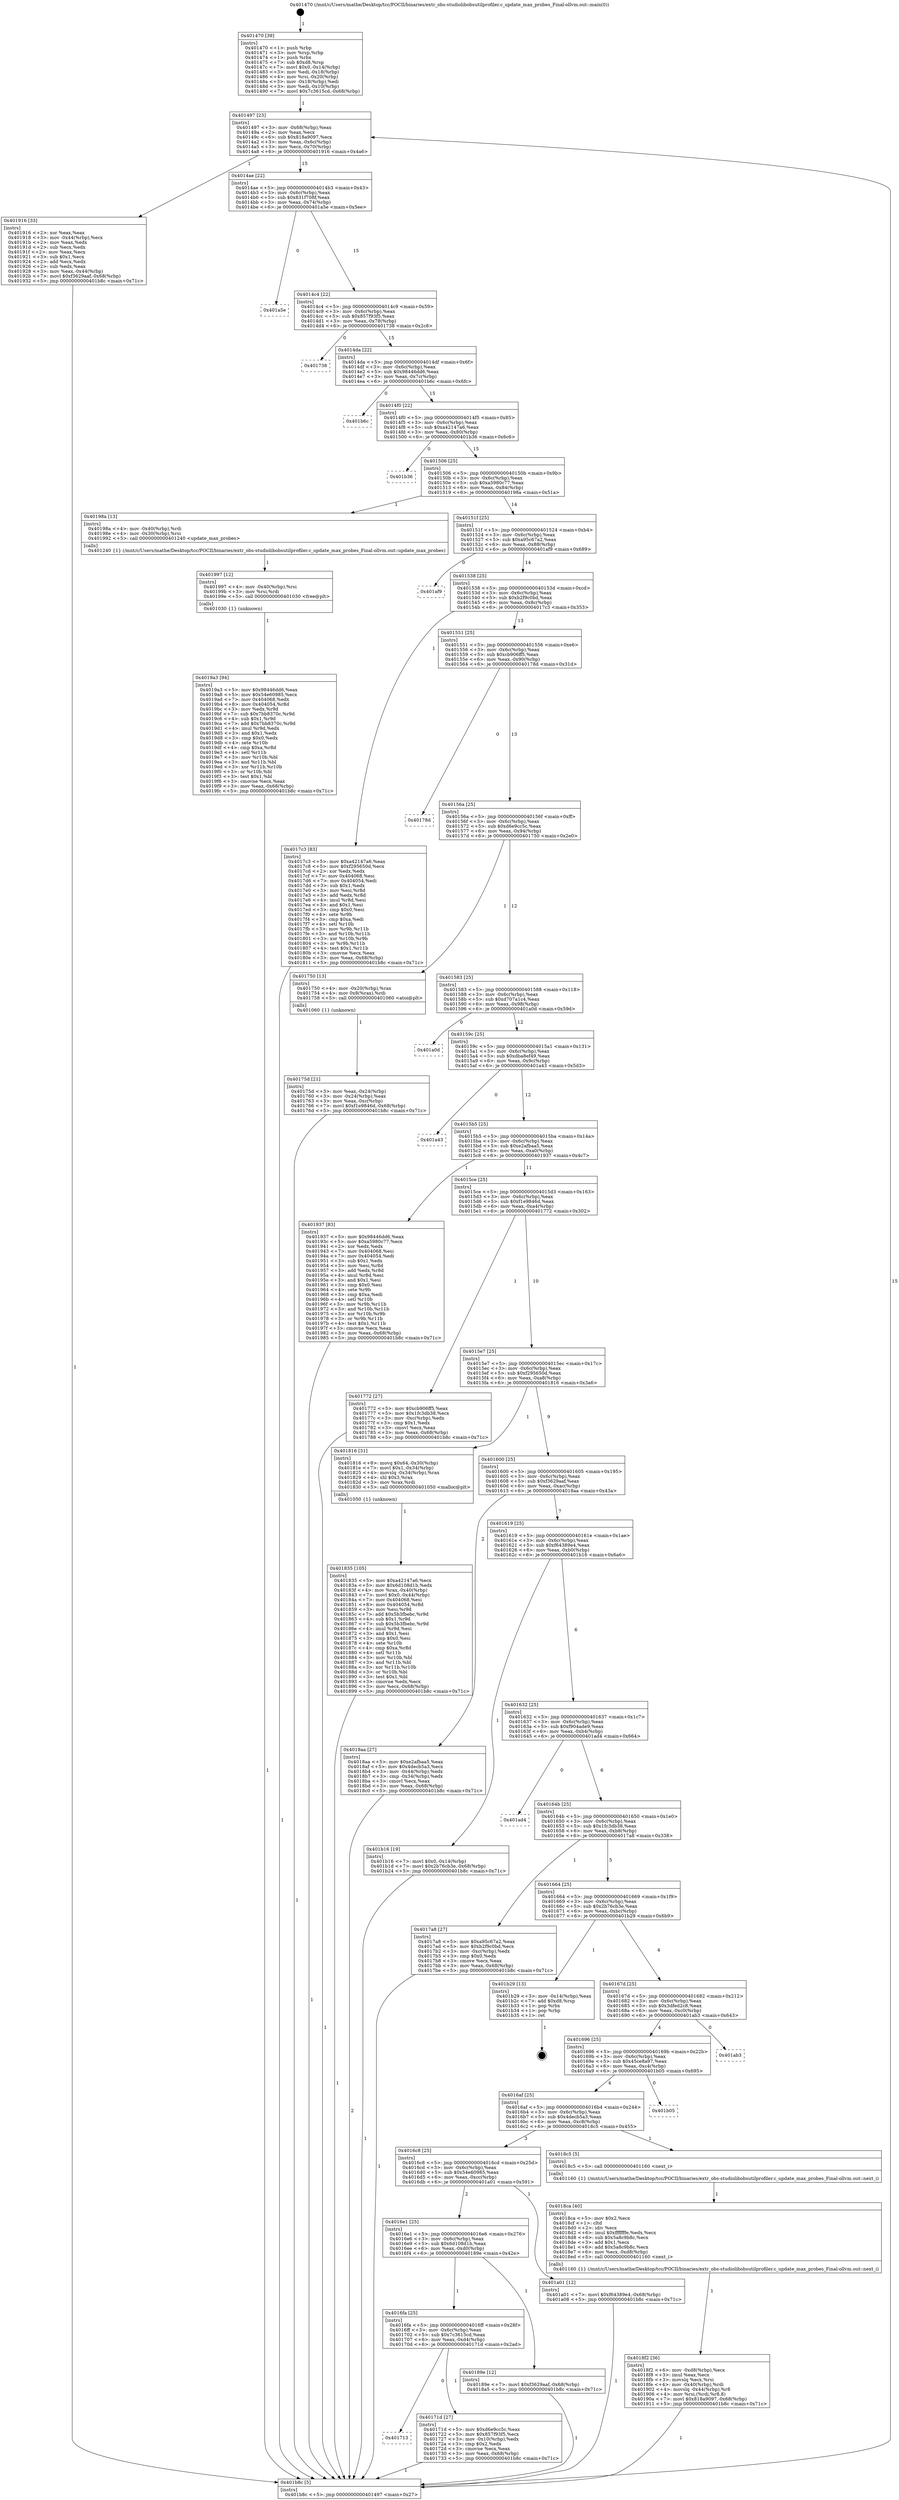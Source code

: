 digraph "0x401470" {
  label = "0x401470 (/mnt/c/Users/mathe/Desktop/tcc/POCII/binaries/extr_obs-studiolibobsutilprofiler.c_update_max_probes_Final-ollvm.out::main(0))"
  labelloc = "t"
  node[shape=record]

  Entry [label="",width=0.3,height=0.3,shape=circle,fillcolor=black,style=filled]
  "0x401497" [label="{
     0x401497 [23]\l
     | [instrs]\l
     &nbsp;&nbsp;0x401497 \<+3\>: mov -0x68(%rbp),%eax\l
     &nbsp;&nbsp;0x40149a \<+2\>: mov %eax,%ecx\l
     &nbsp;&nbsp;0x40149c \<+6\>: sub $0x818a9097,%ecx\l
     &nbsp;&nbsp;0x4014a2 \<+3\>: mov %eax,-0x6c(%rbp)\l
     &nbsp;&nbsp;0x4014a5 \<+3\>: mov %ecx,-0x70(%rbp)\l
     &nbsp;&nbsp;0x4014a8 \<+6\>: je 0000000000401916 \<main+0x4a6\>\l
  }"]
  "0x401916" [label="{
     0x401916 [33]\l
     | [instrs]\l
     &nbsp;&nbsp;0x401916 \<+2\>: xor %eax,%eax\l
     &nbsp;&nbsp;0x401918 \<+3\>: mov -0x44(%rbp),%ecx\l
     &nbsp;&nbsp;0x40191b \<+2\>: mov %eax,%edx\l
     &nbsp;&nbsp;0x40191d \<+2\>: sub %ecx,%edx\l
     &nbsp;&nbsp;0x40191f \<+2\>: mov %eax,%ecx\l
     &nbsp;&nbsp;0x401921 \<+3\>: sub $0x1,%ecx\l
     &nbsp;&nbsp;0x401924 \<+2\>: add %ecx,%edx\l
     &nbsp;&nbsp;0x401926 \<+2\>: sub %edx,%eax\l
     &nbsp;&nbsp;0x401928 \<+3\>: mov %eax,-0x44(%rbp)\l
     &nbsp;&nbsp;0x40192b \<+7\>: movl $0xf3629aaf,-0x68(%rbp)\l
     &nbsp;&nbsp;0x401932 \<+5\>: jmp 0000000000401b8c \<main+0x71c\>\l
  }"]
  "0x4014ae" [label="{
     0x4014ae [22]\l
     | [instrs]\l
     &nbsp;&nbsp;0x4014ae \<+5\>: jmp 00000000004014b3 \<main+0x43\>\l
     &nbsp;&nbsp;0x4014b3 \<+3\>: mov -0x6c(%rbp),%eax\l
     &nbsp;&nbsp;0x4014b6 \<+5\>: sub $0x831f708f,%eax\l
     &nbsp;&nbsp;0x4014bb \<+3\>: mov %eax,-0x74(%rbp)\l
     &nbsp;&nbsp;0x4014be \<+6\>: je 0000000000401a5e \<main+0x5ee\>\l
  }"]
  Exit [label="",width=0.3,height=0.3,shape=circle,fillcolor=black,style=filled,peripheries=2]
  "0x401a5e" [label="{
     0x401a5e\l
  }", style=dashed]
  "0x4014c4" [label="{
     0x4014c4 [22]\l
     | [instrs]\l
     &nbsp;&nbsp;0x4014c4 \<+5\>: jmp 00000000004014c9 \<main+0x59\>\l
     &nbsp;&nbsp;0x4014c9 \<+3\>: mov -0x6c(%rbp),%eax\l
     &nbsp;&nbsp;0x4014cc \<+5\>: sub $0x857f93f5,%eax\l
     &nbsp;&nbsp;0x4014d1 \<+3\>: mov %eax,-0x78(%rbp)\l
     &nbsp;&nbsp;0x4014d4 \<+6\>: je 0000000000401738 \<main+0x2c8\>\l
  }"]
  "0x4019a3" [label="{
     0x4019a3 [94]\l
     | [instrs]\l
     &nbsp;&nbsp;0x4019a3 \<+5\>: mov $0x98446dd6,%eax\l
     &nbsp;&nbsp;0x4019a8 \<+5\>: mov $0x54e60985,%ecx\l
     &nbsp;&nbsp;0x4019ad \<+7\>: mov 0x404068,%edx\l
     &nbsp;&nbsp;0x4019b4 \<+8\>: mov 0x404054,%r8d\l
     &nbsp;&nbsp;0x4019bc \<+3\>: mov %edx,%r9d\l
     &nbsp;&nbsp;0x4019bf \<+7\>: sub $0x7bb8370c,%r9d\l
     &nbsp;&nbsp;0x4019c6 \<+4\>: sub $0x1,%r9d\l
     &nbsp;&nbsp;0x4019ca \<+7\>: add $0x7bb8370c,%r9d\l
     &nbsp;&nbsp;0x4019d1 \<+4\>: imul %r9d,%edx\l
     &nbsp;&nbsp;0x4019d5 \<+3\>: and $0x1,%edx\l
     &nbsp;&nbsp;0x4019d8 \<+3\>: cmp $0x0,%edx\l
     &nbsp;&nbsp;0x4019db \<+4\>: sete %r10b\l
     &nbsp;&nbsp;0x4019df \<+4\>: cmp $0xa,%r8d\l
     &nbsp;&nbsp;0x4019e3 \<+4\>: setl %r11b\l
     &nbsp;&nbsp;0x4019e7 \<+3\>: mov %r10b,%bl\l
     &nbsp;&nbsp;0x4019ea \<+3\>: and %r11b,%bl\l
     &nbsp;&nbsp;0x4019ed \<+3\>: xor %r11b,%r10b\l
     &nbsp;&nbsp;0x4019f0 \<+3\>: or %r10b,%bl\l
     &nbsp;&nbsp;0x4019f3 \<+3\>: test $0x1,%bl\l
     &nbsp;&nbsp;0x4019f6 \<+3\>: cmovne %ecx,%eax\l
     &nbsp;&nbsp;0x4019f9 \<+3\>: mov %eax,-0x68(%rbp)\l
     &nbsp;&nbsp;0x4019fc \<+5\>: jmp 0000000000401b8c \<main+0x71c\>\l
  }"]
  "0x401738" [label="{
     0x401738\l
  }", style=dashed]
  "0x4014da" [label="{
     0x4014da [22]\l
     | [instrs]\l
     &nbsp;&nbsp;0x4014da \<+5\>: jmp 00000000004014df \<main+0x6f\>\l
     &nbsp;&nbsp;0x4014df \<+3\>: mov -0x6c(%rbp),%eax\l
     &nbsp;&nbsp;0x4014e2 \<+5\>: sub $0x98446dd6,%eax\l
     &nbsp;&nbsp;0x4014e7 \<+3\>: mov %eax,-0x7c(%rbp)\l
     &nbsp;&nbsp;0x4014ea \<+6\>: je 0000000000401b6c \<main+0x6fc\>\l
  }"]
  "0x401997" [label="{
     0x401997 [12]\l
     | [instrs]\l
     &nbsp;&nbsp;0x401997 \<+4\>: mov -0x40(%rbp),%rsi\l
     &nbsp;&nbsp;0x40199b \<+3\>: mov %rsi,%rdi\l
     &nbsp;&nbsp;0x40199e \<+5\>: call 0000000000401030 \<free@plt\>\l
     | [calls]\l
     &nbsp;&nbsp;0x401030 \{1\} (unknown)\l
  }"]
  "0x401b6c" [label="{
     0x401b6c\l
  }", style=dashed]
  "0x4014f0" [label="{
     0x4014f0 [22]\l
     | [instrs]\l
     &nbsp;&nbsp;0x4014f0 \<+5\>: jmp 00000000004014f5 \<main+0x85\>\l
     &nbsp;&nbsp;0x4014f5 \<+3\>: mov -0x6c(%rbp),%eax\l
     &nbsp;&nbsp;0x4014f8 \<+5\>: sub $0xa42147a6,%eax\l
     &nbsp;&nbsp;0x4014fd \<+3\>: mov %eax,-0x80(%rbp)\l
     &nbsp;&nbsp;0x401500 \<+6\>: je 0000000000401b36 \<main+0x6c6\>\l
  }"]
  "0x4018f2" [label="{
     0x4018f2 [36]\l
     | [instrs]\l
     &nbsp;&nbsp;0x4018f2 \<+6\>: mov -0xd8(%rbp),%ecx\l
     &nbsp;&nbsp;0x4018f8 \<+3\>: imul %eax,%ecx\l
     &nbsp;&nbsp;0x4018fb \<+3\>: movslq %ecx,%rsi\l
     &nbsp;&nbsp;0x4018fe \<+4\>: mov -0x40(%rbp),%rdi\l
     &nbsp;&nbsp;0x401902 \<+4\>: movslq -0x44(%rbp),%r8\l
     &nbsp;&nbsp;0x401906 \<+4\>: mov %rsi,(%rdi,%r8,8)\l
     &nbsp;&nbsp;0x40190a \<+7\>: movl $0x818a9097,-0x68(%rbp)\l
     &nbsp;&nbsp;0x401911 \<+5\>: jmp 0000000000401b8c \<main+0x71c\>\l
  }"]
  "0x401b36" [label="{
     0x401b36\l
  }", style=dashed]
  "0x401506" [label="{
     0x401506 [25]\l
     | [instrs]\l
     &nbsp;&nbsp;0x401506 \<+5\>: jmp 000000000040150b \<main+0x9b\>\l
     &nbsp;&nbsp;0x40150b \<+3\>: mov -0x6c(%rbp),%eax\l
     &nbsp;&nbsp;0x40150e \<+5\>: sub $0xa5980c77,%eax\l
     &nbsp;&nbsp;0x401513 \<+6\>: mov %eax,-0x84(%rbp)\l
     &nbsp;&nbsp;0x401519 \<+6\>: je 000000000040198a \<main+0x51a\>\l
  }"]
  "0x4018ca" [label="{
     0x4018ca [40]\l
     | [instrs]\l
     &nbsp;&nbsp;0x4018ca \<+5\>: mov $0x2,%ecx\l
     &nbsp;&nbsp;0x4018cf \<+1\>: cltd\l
     &nbsp;&nbsp;0x4018d0 \<+2\>: idiv %ecx\l
     &nbsp;&nbsp;0x4018d2 \<+6\>: imul $0xfffffffe,%edx,%ecx\l
     &nbsp;&nbsp;0x4018d8 \<+6\>: sub $0x5a8c9b8c,%ecx\l
     &nbsp;&nbsp;0x4018de \<+3\>: add $0x1,%ecx\l
     &nbsp;&nbsp;0x4018e1 \<+6\>: add $0x5a8c9b8c,%ecx\l
     &nbsp;&nbsp;0x4018e7 \<+6\>: mov %ecx,-0xd8(%rbp)\l
     &nbsp;&nbsp;0x4018ed \<+5\>: call 0000000000401160 \<next_i\>\l
     | [calls]\l
     &nbsp;&nbsp;0x401160 \{1\} (/mnt/c/Users/mathe/Desktop/tcc/POCII/binaries/extr_obs-studiolibobsutilprofiler.c_update_max_probes_Final-ollvm.out::next_i)\l
  }"]
  "0x40198a" [label="{
     0x40198a [13]\l
     | [instrs]\l
     &nbsp;&nbsp;0x40198a \<+4\>: mov -0x40(%rbp),%rdi\l
     &nbsp;&nbsp;0x40198e \<+4\>: mov -0x30(%rbp),%rsi\l
     &nbsp;&nbsp;0x401992 \<+5\>: call 0000000000401240 \<update_max_probes\>\l
     | [calls]\l
     &nbsp;&nbsp;0x401240 \{1\} (/mnt/c/Users/mathe/Desktop/tcc/POCII/binaries/extr_obs-studiolibobsutilprofiler.c_update_max_probes_Final-ollvm.out::update_max_probes)\l
  }"]
  "0x40151f" [label="{
     0x40151f [25]\l
     | [instrs]\l
     &nbsp;&nbsp;0x40151f \<+5\>: jmp 0000000000401524 \<main+0xb4\>\l
     &nbsp;&nbsp;0x401524 \<+3\>: mov -0x6c(%rbp),%eax\l
     &nbsp;&nbsp;0x401527 \<+5\>: sub $0xa95c67a2,%eax\l
     &nbsp;&nbsp;0x40152c \<+6\>: mov %eax,-0x88(%rbp)\l
     &nbsp;&nbsp;0x401532 \<+6\>: je 0000000000401af9 \<main+0x689\>\l
  }"]
  "0x401835" [label="{
     0x401835 [105]\l
     | [instrs]\l
     &nbsp;&nbsp;0x401835 \<+5\>: mov $0xa42147a6,%ecx\l
     &nbsp;&nbsp;0x40183a \<+5\>: mov $0x6d108d1b,%edx\l
     &nbsp;&nbsp;0x40183f \<+4\>: mov %rax,-0x40(%rbp)\l
     &nbsp;&nbsp;0x401843 \<+7\>: movl $0x0,-0x44(%rbp)\l
     &nbsp;&nbsp;0x40184a \<+7\>: mov 0x404068,%esi\l
     &nbsp;&nbsp;0x401851 \<+8\>: mov 0x404054,%r8d\l
     &nbsp;&nbsp;0x401859 \<+3\>: mov %esi,%r9d\l
     &nbsp;&nbsp;0x40185c \<+7\>: add $0x5b3fbebc,%r9d\l
     &nbsp;&nbsp;0x401863 \<+4\>: sub $0x1,%r9d\l
     &nbsp;&nbsp;0x401867 \<+7\>: sub $0x5b3fbebc,%r9d\l
     &nbsp;&nbsp;0x40186e \<+4\>: imul %r9d,%esi\l
     &nbsp;&nbsp;0x401872 \<+3\>: and $0x1,%esi\l
     &nbsp;&nbsp;0x401875 \<+3\>: cmp $0x0,%esi\l
     &nbsp;&nbsp;0x401878 \<+4\>: sete %r10b\l
     &nbsp;&nbsp;0x40187c \<+4\>: cmp $0xa,%r8d\l
     &nbsp;&nbsp;0x401880 \<+4\>: setl %r11b\l
     &nbsp;&nbsp;0x401884 \<+3\>: mov %r10b,%bl\l
     &nbsp;&nbsp;0x401887 \<+3\>: and %r11b,%bl\l
     &nbsp;&nbsp;0x40188a \<+3\>: xor %r11b,%r10b\l
     &nbsp;&nbsp;0x40188d \<+3\>: or %r10b,%bl\l
     &nbsp;&nbsp;0x401890 \<+3\>: test $0x1,%bl\l
     &nbsp;&nbsp;0x401893 \<+3\>: cmovne %edx,%ecx\l
     &nbsp;&nbsp;0x401896 \<+3\>: mov %ecx,-0x68(%rbp)\l
     &nbsp;&nbsp;0x401899 \<+5\>: jmp 0000000000401b8c \<main+0x71c\>\l
  }"]
  "0x401af9" [label="{
     0x401af9\l
  }", style=dashed]
  "0x401538" [label="{
     0x401538 [25]\l
     | [instrs]\l
     &nbsp;&nbsp;0x401538 \<+5\>: jmp 000000000040153d \<main+0xcd\>\l
     &nbsp;&nbsp;0x40153d \<+3\>: mov -0x6c(%rbp),%eax\l
     &nbsp;&nbsp;0x401540 \<+5\>: sub $0xb2f9c0bd,%eax\l
     &nbsp;&nbsp;0x401545 \<+6\>: mov %eax,-0x8c(%rbp)\l
     &nbsp;&nbsp;0x40154b \<+6\>: je 00000000004017c3 \<main+0x353\>\l
  }"]
  "0x40175d" [label="{
     0x40175d [21]\l
     | [instrs]\l
     &nbsp;&nbsp;0x40175d \<+3\>: mov %eax,-0x24(%rbp)\l
     &nbsp;&nbsp;0x401760 \<+3\>: mov -0x24(%rbp),%eax\l
     &nbsp;&nbsp;0x401763 \<+3\>: mov %eax,-0xc(%rbp)\l
     &nbsp;&nbsp;0x401766 \<+7\>: movl $0xf1e9846d,-0x68(%rbp)\l
     &nbsp;&nbsp;0x40176d \<+5\>: jmp 0000000000401b8c \<main+0x71c\>\l
  }"]
  "0x4017c3" [label="{
     0x4017c3 [83]\l
     | [instrs]\l
     &nbsp;&nbsp;0x4017c3 \<+5\>: mov $0xa42147a6,%eax\l
     &nbsp;&nbsp;0x4017c8 \<+5\>: mov $0xf295650d,%ecx\l
     &nbsp;&nbsp;0x4017cd \<+2\>: xor %edx,%edx\l
     &nbsp;&nbsp;0x4017cf \<+7\>: mov 0x404068,%esi\l
     &nbsp;&nbsp;0x4017d6 \<+7\>: mov 0x404054,%edi\l
     &nbsp;&nbsp;0x4017dd \<+3\>: sub $0x1,%edx\l
     &nbsp;&nbsp;0x4017e0 \<+3\>: mov %esi,%r8d\l
     &nbsp;&nbsp;0x4017e3 \<+3\>: add %edx,%r8d\l
     &nbsp;&nbsp;0x4017e6 \<+4\>: imul %r8d,%esi\l
     &nbsp;&nbsp;0x4017ea \<+3\>: and $0x1,%esi\l
     &nbsp;&nbsp;0x4017ed \<+3\>: cmp $0x0,%esi\l
     &nbsp;&nbsp;0x4017f0 \<+4\>: sete %r9b\l
     &nbsp;&nbsp;0x4017f4 \<+3\>: cmp $0xa,%edi\l
     &nbsp;&nbsp;0x4017f7 \<+4\>: setl %r10b\l
     &nbsp;&nbsp;0x4017fb \<+3\>: mov %r9b,%r11b\l
     &nbsp;&nbsp;0x4017fe \<+3\>: and %r10b,%r11b\l
     &nbsp;&nbsp;0x401801 \<+3\>: xor %r10b,%r9b\l
     &nbsp;&nbsp;0x401804 \<+3\>: or %r9b,%r11b\l
     &nbsp;&nbsp;0x401807 \<+4\>: test $0x1,%r11b\l
     &nbsp;&nbsp;0x40180b \<+3\>: cmovne %ecx,%eax\l
     &nbsp;&nbsp;0x40180e \<+3\>: mov %eax,-0x68(%rbp)\l
     &nbsp;&nbsp;0x401811 \<+5\>: jmp 0000000000401b8c \<main+0x71c\>\l
  }"]
  "0x401551" [label="{
     0x401551 [25]\l
     | [instrs]\l
     &nbsp;&nbsp;0x401551 \<+5\>: jmp 0000000000401556 \<main+0xe6\>\l
     &nbsp;&nbsp;0x401556 \<+3\>: mov -0x6c(%rbp),%eax\l
     &nbsp;&nbsp;0x401559 \<+5\>: sub $0xcb906ff5,%eax\l
     &nbsp;&nbsp;0x40155e \<+6\>: mov %eax,-0x90(%rbp)\l
     &nbsp;&nbsp;0x401564 \<+6\>: je 000000000040178d \<main+0x31d\>\l
  }"]
  "0x401470" [label="{
     0x401470 [39]\l
     | [instrs]\l
     &nbsp;&nbsp;0x401470 \<+1\>: push %rbp\l
     &nbsp;&nbsp;0x401471 \<+3\>: mov %rsp,%rbp\l
     &nbsp;&nbsp;0x401474 \<+1\>: push %rbx\l
     &nbsp;&nbsp;0x401475 \<+7\>: sub $0xd8,%rsp\l
     &nbsp;&nbsp;0x40147c \<+7\>: movl $0x0,-0x14(%rbp)\l
     &nbsp;&nbsp;0x401483 \<+3\>: mov %edi,-0x18(%rbp)\l
     &nbsp;&nbsp;0x401486 \<+4\>: mov %rsi,-0x20(%rbp)\l
     &nbsp;&nbsp;0x40148a \<+3\>: mov -0x18(%rbp),%edi\l
     &nbsp;&nbsp;0x40148d \<+3\>: mov %edi,-0x10(%rbp)\l
     &nbsp;&nbsp;0x401490 \<+7\>: movl $0x7c3615cd,-0x68(%rbp)\l
  }"]
  "0x40178d" [label="{
     0x40178d\l
  }", style=dashed]
  "0x40156a" [label="{
     0x40156a [25]\l
     | [instrs]\l
     &nbsp;&nbsp;0x40156a \<+5\>: jmp 000000000040156f \<main+0xff\>\l
     &nbsp;&nbsp;0x40156f \<+3\>: mov -0x6c(%rbp),%eax\l
     &nbsp;&nbsp;0x401572 \<+5\>: sub $0xd6e9cc5c,%eax\l
     &nbsp;&nbsp;0x401577 \<+6\>: mov %eax,-0x94(%rbp)\l
     &nbsp;&nbsp;0x40157d \<+6\>: je 0000000000401750 \<main+0x2e0\>\l
  }"]
  "0x401b8c" [label="{
     0x401b8c [5]\l
     | [instrs]\l
     &nbsp;&nbsp;0x401b8c \<+5\>: jmp 0000000000401497 \<main+0x27\>\l
  }"]
  "0x401750" [label="{
     0x401750 [13]\l
     | [instrs]\l
     &nbsp;&nbsp;0x401750 \<+4\>: mov -0x20(%rbp),%rax\l
     &nbsp;&nbsp;0x401754 \<+4\>: mov 0x8(%rax),%rdi\l
     &nbsp;&nbsp;0x401758 \<+5\>: call 0000000000401060 \<atoi@plt\>\l
     | [calls]\l
     &nbsp;&nbsp;0x401060 \{1\} (unknown)\l
  }"]
  "0x401583" [label="{
     0x401583 [25]\l
     | [instrs]\l
     &nbsp;&nbsp;0x401583 \<+5\>: jmp 0000000000401588 \<main+0x118\>\l
     &nbsp;&nbsp;0x401588 \<+3\>: mov -0x6c(%rbp),%eax\l
     &nbsp;&nbsp;0x40158b \<+5\>: sub $0xd707a1c4,%eax\l
     &nbsp;&nbsp;0x401590 \<+6\>: mov %eax,-0x98(%rbp)\l
     &nbsp;&nbsp;0x401596 \<+6\>: je 0000000000401a0d \<main+0x59d\>\l
  }"]
  "0x401713" [label="{
     0x401713\l
  }", style=dashed]
  "0x401a0d" [label="{
     0x401a0d\l
  }", style=dashed]
  "0x40159c" [label="{
     0x40159c [25]\l
     | [instrs]\l
     &nbsp;&nbsp;0x40159c \<+5\>: jmp 00000000004015a1 \<main+0x131\>\l
     &nbsp;&nbsp;0x4015a1 \<+3\>: mov -0x6c(%rbp),%eax\l
     &nbsp;&nbsp;0x4015a4 \<+5\>: sub $0xdba8ef49,%eax\l
     &nbsp;&nbsp;0x4015a9 \<+6\>: mov %eax,-0x9c(%rbp)\l
     &nbsp;&nbsp;0x4015af \<+6\>: je 0000000000401a43 \<main+0x5d3\>\l
  }"]
  "0x40171d" [label="{
     0x40171d [27]\l
     | [instrs]\l
     &nbsp;&nbsp;0x40171d \<+5\>: mov $0xd6e9cc5c,%eax\l
     &nbsp;&nbsp;0x401722 \<+5\>: mov $0x857f93f5,%ecx\l
     &nbsp;&nbsp;0x401727 \<+3\>: mov -0x10(%rbp),%edx\l
     &nbsp;&nbsp;0x40172a \<+3\>: cmp $0x2,%edx\l
     &nbsp;&nbsp;0x40172d \<+3\>: cmovne %ecx,%eax\l
     &nbsp;&nbsp;0x401730 \<+3\>: mov %eax,-0x68(%rbp)\l
     &nbsp;&nbsp;0x401733 \<+5\>: jmp 0000000000401b8c \<main+0x71c\>\l
  }"]
  "0x401a43" [label="{
     0x401a43\l
  }", style=dashed]
  "0x4015b5" [label="{
     0x4015b5 [25]\l
     | [instrs]\l
     &nbsp;&nbsp;0x4015b5 \<+5\>: jmp 00000000004015ba \<main+0x14a\>\l
     &nbsp;&nbsp;0x4015ba \<+3\>: mov -0x6c(%rbp),%eax\l
     &nbsp;&nbsp;0x4015bd \<+5\>: sub $0xe2afbaa5,%eax\l
     &nbsp;&nbsp;0x4015c2 \<+6\>: mov %eax,-0xa0(%rbp)\l
     &nbsp;&nbsp;0x4015c8 \<+6\>: je 0000000000401937 \<main+0x4c7\>\l
  }"]
  "0x4016fa" [label="{
     0x4016fa [25]\l
     | [instrs]\l
     &nbsp;&nbsp;0x4016fa \<+5\>: jmp 00000000004016ff \<main+0x28f\>\l
     &nbsp;&nbsp;0x4016ff \<+3\>: mov -0x6c(%rbp),%eax\l
     &nbsp;&nbsp;0x401702 \<+5\>: sub $0x7c3615cd,%eax\l
     &nbsp;&nbsp;0x401707 \<+6\>: mov %eax,-0xd4(%rbp)\l
     &nbsp;&nbsp;0x40170d \<+6\>: je 000000000040171d \<main+0x2ad\>\l
  }"]
  "0x401937" [label="{
     0x401937 [83]\l
     | [instrs]\l
     &nbsp;&nbsp;0x401937 \<+5\>: mov $0x98446dd6,%eax\l
     &nbsp;&nbsp;0x40193c \<+5\>: mov $0xa5980c77,%ecx\l
     &nbsp;&nbsp;0x401941 \<+2\>: xor %edx,%edx\l
     &nbsp;&nbsp;0x401943 \<+7\>: mov 0x404068,%esi\l
     &nbsp;&nbsp;0x40194a \<+7\>: mov 0x404054,%edi\l
     &nbsp;&nbsp;0x401951 \<+3\>: sub $0x1,%edx\l
     &nbsp;&nbsp;0x401954 \<+3\>: mov %esi,%r8d\l
     &nbsp;&nbsp;0x401957 \<+3\>: add %edx,%r8d\l
     &nbsp;&nbsp;0x40195a \<+4\>: imul %r8d,%esi\l
     &nbsp;&nbsp;0x40195e \<+3\>: and $0x1,%esi\l
     &nbsp;&nbsp;0x401961 \<+3\>: cmp $0x0,%esi\l
     &nbsp;&nbsp;0x401964 \<+4\>: sete %r9b\l
     &nbsp;&nbsp;0x401968 \<+3\>: cmp $0xa,%edi\l
     &nbsp;&nbsp;0x40196b \<+4\>: setl %r10b\l
     &nbsp;&nbsp;0x40196f \<+3\>: mov %r9b,%r11b\l
     &nbsp;&nbsp;0x401972 \<+3\>: and %r10b,%r11b\l
     &nbsp;&nbsp;0x401975 \<+3\>: xor %r10b,%r9b\l
     &nbsp;&nbsp;0x401978 \<+3\>: or %r9b,%r11b\l
     &nbsp;&nbsp;0x40197b \<+4\>: test $0x1,%r11b\l
     &nbsp;&nbsp;0x40197f \<+3\>: cmovne %ecx,%eax\l
     &nbsp;&nbsp;0x401982 \<+3\>: mov %eax,-0x68(%rbp)\l
     &nbsp;&nbsp;0x401985 \<+5\>: jmp 0000000000401b8c \<main+0x71c\>\l
  }"]
  "0x4015ce" [label="{
     0x4015ce [25]\l
     | [instrs]\l
     &nbsp;&nbsp;0x4015ce \<+5\>: jmp 00000000004015d3 \<main+0x163\>\l
     &nbsp;&nbsp;0x4015d3 \<+3\>: mov -0x6c(%rbp),%eax\l
     &nbsp;&nbsp;0x4015d6 \<+5\>: sub $0xf1e9846d,%eax\l
     &nbsp;&nbsp;0x4015db \<+6\>: mov %eax,-0xa4(%rbp)\l
     &nbsp;&nbsp;0x4015e1 \<+6\>: je 0000000000401772 \<main+0x302\>\l
  }"]
  "0x40189e" [label="{
     0x40189e [12]\l
     | [instrs]\l
     &nbsp;&nbsp;0x40189e \<+7\>: movl $0xf3629aaf,-0x68(%rbp)\l
     &nbsp;&nbsp;0x4018a5 \<+5\>: jmp 0000000000401b8c \<main+0x71c\>\l
  }"]
  "0x401772" [label="{
     0x401772 [27]\l
     | [instrs]\l
     &nbsp;&nbsp;0x401772 \<+5\>: mov $0xcb906ff5,%eax\l
     &nbsp;&nbsp;0x401777 \<+5\>: mov $0x1fc3db38,%ecx\l
     &nbsp;&nbsp;0x40177c \<+3\>: mov -0xc(%rbp),%edx\l
     &nbsp;&nbsp;0x40177f \<+3\>: cmp $0x1,%edx\l
     &nbsp;&nbsp;0x401782 \<+3\>: cmovl %ecx,%eax\l
     &nbsp;&nbsp;0x401785 \<+3\>: mov %eax,-0x68(%rbp)\l
     &nbsp;&nbsp;0x401788 \<+5\>: jmp 0000000000401b8c \<main+0x71c\>\l
  }"]
  "0x4015e7" [label="{
     0x4015e7 [25]\l
     | [instrs]\l
     &nbsp;&nbsp;0x4015e7 \<+5\>: jmp 00000000004015ec \<main+0x17c\>\l
     &nbsp;&nbsp;0x4015ec \<+3\>: mov -0x6c(%rbp),%eax\l
     &nbsp;&nbsp;0x4015ef \<+5\>: sub $0xf295650d,%eax\l
     &nbsp;&nbsp;0x4015f4 \<+6\>: mov %eax,-0xa8(%rbp)\l
     &nbsp;&nbsp;0x4015fa \<+6\>: je 0000000000401816 \<main+0x3a6\>\l
  }"]
  "0x4016e1" [label="{
     0x4016e1 [25]\l
     | [instrs]\l
     &nbsp;&nbsp;0x4016e1 \<+5\>: jmp 00000000004016e6 \<main+0x276\>\l
     &nbsp;&nbsp;0x4016e6 \<+3\>: mov -0x6c(%rbp),%eax\l
     &nbsp;&nbsp;0x4016e9 \<+5\>: sub $0x6d108d1b,%eax\l
     &nbsp;&nbsp;0x4016ee \<+6\>: mov %eax,-0xd0(%rbp)\l
     &nbsp;&nbsp;0x4016f4 \<+6\>: je 000000000040189e \<main+0x42e\>\l
  }"]
  "0x401816" [label="{
     0x401816 [31]\l
     | [instrs]\l
     &nbsp;&nbsp;0x401816 \<+8\>: movq $0x64,-0x30(%rbp)\l
     &nbsp;&nbsp;0x40181e \<+7\>: movl $0x1,-0x34(%rbp)\l
     &nbsp;&nbsp;0x401825 \<+4\>: movslq -0x34(%rbp),%rax\l
     &nbsp;&nbsp;0x401829 \<+4\>: shl $0x3,%rax\l
     &nbsp;&nbsp;0x40182d \<+3\>: mov %rax,%rdi\l
     &nbsp;&nbsp;0x401830 \<+5\>: call 0000000000401050 \<malloc@plt\>\l
     | [calls]\l
     &nbsp;&nbsp;0x401050 \{1\} (unknown)\l
  }"]
  "0x401600" [label="{
     0x401600 [25]\l
     | [instrs]\l
     &nbsp;&nbsp;0x401600 \<+5\>: jmp 0000000000401605 \<main+0x195\>\l
     &nbsp;&nbsp;0x401605 \<+3\>: mov -0x6c(%rbp),%eax\l
     &nbsp;&nbsp;0x401608 \<+5\>: sub $0xf3629aaf,%eax\l
     &nbsp;&nbsp;0x40160d \<+6\>: mov %eax,-0xac(%rbp)\l
     &nbsp;&nbsp;0x401613 \<+6\>: je 00000000004018aa \<main+0x43a\>\l
  }"]
  "0x401a01" [label="{
     0x401a01 [12]\l
     | [instrs]\l
     &nbsp;&nbsp;0x401a01 \<+7\>: movl $0xf64389e4,-0x68(%rbp)\l
     &nbsp;&nbsp;0x401a08 \<+5\>: jmp 0000000000401b8c \<main+0x71c\>\l
  }"]
  "0x4018aa" [label="{
     0x4018aa [27]\l
     | [instrs]\l
     &nbsp;&nbsp;0x4018aa \<+5\>: mov $0xe2afbaa5,%eax\l
     &nbsp;&nbsp;0x4018af \<+5\>: mov $0x4decb5a3,%ecx\l
     &nbsp;&nbsp;0x4018b4 \<+3\>: mov -0x44(%rbp),%edx\l
     &nbsp;&nbsp;0x4018b7 \<+3\>: cmp -0x34(%rbp),%edx\l
     &nbsp;&nbsp;0x4018ba \<+3\>: cmovl %ecx,%eax\l
     &nbsp;&nbsp;0x4018bd \<+3\>: mov %eax,-0x68(%rbp)\l
     &nbsp;&nbsp;0x4018c0 \<+5\>: jmp 0000000000401b8c \<main+0x71c\>\l
  }"]
  "0x401619" [label="{
     0x401619 [25]\l
     | [instrs]\l
     &nbsp;&nbsp;0x401619 \<+5\>: jmp 000000000040161e \<main+0x1ae\>\l
     &nbsp;&nbsp;0x40161e \<+3\>: mov -0x6c(%rbp),%eax\l
     &nbsp;&nbsp;0x401621 \<+5\>: sub $0xf64389e4,%eax\l
     &nbsp;&nbsp;0x401626 \<+6\>: mov %eax,-0xb0(%rbp)\l
     &nbsp;&nbsp;0x40162c \<+6\>: je 0000000000401b16 \<main+0x6a6\>\l
  }"]
  "0x4016c8" [label="{
     0x4016c8 [25]\l
     | [instrs]\l
     &nbsp;&nbsp;0x4016c8 \<+5\>: jmp 00000000004016cd \<main+0x25d\>\l
     &nbsp;&nbsp;0x4016cd \<+3\>: mov -0x6c(%rbp),%eax\l
     &nbsp;&nbsp;0x4016d0 \<+5\>: sub $0x54e60985,%eax\l
     &nbsp;&nbsp;0x4016d5 \<+6\>: mov %eax,-0xcc(%rbp)\l
     &nbsp;&nbsp;0x4016db \<+6\>: je 0000000000401a01 \<main+0x591\>\l
  }"]
  "0x401b16" [label="{
     0x401b16 [19]\l
     | [instrs]\l
     &nbsp;&nbsp;0x401b16 \<+7\>: movl $0x0,-0x14(%rbp)\l
     &nbsp;&nbsp;0x401b1d \<+7\>: movl $0x2b76cb3e,-0x68(%rbp)\l
     &nbsp;&nbsp;0x401b24 \<+5\>: jmp 0000000000401b8c \<main+0x71c\>\l
  }"]
  "0x401632" [label="{
     0x401632 [25]\l
     | [instrs]\l
     &nbsp;&nbsp;0x401632 \<+5\>: jmp 0000000000401637 \<main+0x1c7\>\l
     &nbsp;&nbsp;0x401637 \<+3\>: mov -0x6c(%rbp),%eax\l
     &nbsp;&nbsp;0x40163a \<+5\>: sub $0xf904ade9,%eax\l
     &nbsp;&nbsp;0x40163f \<+6\>: mov %eax,-0xb4(%rbp)\l
     &nbsp;&nbsp;0x401645 \<+6\>: je 0000000000401ad4 \<main+0x664\>\l
  }"]
  "0x4018c5" [label="{
     0x4018c5 [5]\l
     | [instrs]\l
     &nbsp;&nbsp;0x4018c5 \<+5\>: call 0000000000401160 \<next_i\>\l
     | [calls]\l
     &nbsp;&nbsp;0x401160 \{1\} (/mnt/c/Users/mathe/Desktop/tcc/POCII/binaries/extr_obs-studiolibobsutilprofiler.c_update_max_probes_Final-ollvm.out::next_i)\l
  }"]
  "0x401ad4" [label="{
     0x401ad4\l
  }", style=dashed]
  "0x40164b" [label="{
     0x40164b [25]\l
     | [instrs]\l
     &nbsp;&nbsp;0x40164b \<+5\>: jmp 0000000000401650 \<main+0x1e0\>\l
     &nbsp;&nbsp;0x401650 \<+3\>: mov -0x6c(%rbp),%eax\l
     &nbsp;&nbsp;0x401653 \<+5\>: sub $0x1fc3db38,%eax\l
     &nbsp;&nbsp;0x401658 \<+6\>: mov %eax,-0xb8(%rbp)\l
     &nbsp;&nbsp;0x40165e \<+6\>: je 00000000004017a8 \<main+0x338\>\l
  }"]
  "0x4016af" [label="{
     0x4016af [25]\l
     | [instrs]\l
     &nbsp;&nbsp;0x4016af \<+5\>: jmp 00000000004016b4 \<main+0x244\>\l
     &nbsp;&nbsp;0x4016b4 \<+3\>: mov -0x6c(%rbp),%eax\l
     &nbsp;&nbsp;0x4016b7 \<+5\>: sub $0x4decb5a3,%eax\l
     &nbsp;&nbsp;0x4016bc \<+6\>: mov %eax,-0xc8(%rbp)\l
     &nbsp;&nbsp;0x4016c2 \<+6\>: je 00000000004018c5 \<main+0x455\>\l
  }"]
  "0x4017a8" [label="{
     0x4017a8 [27]\l
     | [instrs]\l
     &nbsp;&nbsp;0x4017a8 \<+5\>: mov $0xa95c67a2,%eax\l
     &nbsp;&nbsp;0x4017ad \<+5\>: mov $0xb2f9c0bd,%ecx\l
     &nbsp;&nbsp;0x4017b2 \<+3\>: mov -0xc(%rbp),%edx\l
     &nbsp;&nbsp;0x4017b5 \<+3\>: cmp $0x0,%edx\l
     &nbsp;&nbsp;0x4017b8 \<+3\>: cmove %ecx,%eax\l
     &nbsp;&nbsp;0x4017bb \<+3\>: mov %eax,-0x68(%rbp)\l
     &nbsp;&nbsp;0x4017be \<+5\>: jmp 0000000000401b8c \<main+0x71c\>\l
  }"]
  "0x401664" [label="{
     0x401664 [25]\l
     | [instrs]\l
     &nbsp;&nbsp;0x401664 \<+5\>: jmp 0000000000401669 \<main+0x1f9\>\l
     &nbsp;&nbsp;0x401669 \<+3\>: mov -0x6c(%rbp),%eax\l
     &nbsp;&nbsp;0x40166c \<+5\>: sub $0x2b76cb3e,%eax\l
     &nbsp;&nbsp;0x401671 \<+6\>: mov %eax,-0xbc(%rbp)\l
     &nbsp;&nbsp;0x401677 \<+6\>: je 0000000000401b29 \<main+0x6b9\>\l
  }"]
  "0x401b05" [label="{
     0x401b05\l
  }", style=dashed]
  "0x401b29" [label="{
     0x401b29 [13]\l
     | [instrs]\l
     &nbsp;&nbsp;0x401b29 \<+3\>: mov -0x14(%rbp),%eax\l
     &nbsp;&nbsp;0x401b2c \<+7\>: add $0xd8,%rsp\l
     &nbsp;&nbsp;0x401b33 \<+1\>: pop %rbx\l
     &nbsp;&nbsp;0x401b34 \<+1\>: pop %rbp\l
     &nbsp;&nbsp;0x401b35 \<+1\>: ret\l
  }"]
  "0x40167d" [label="{
     0x40167d [25]\l
     | [instrs]\l
     &nbsp;&nbsp;0x40167d \<+5\>: jmp 0000000000401682 \<main+0x212\>\l
     &nbsp;&nbsp;0x401682 \<+3\>: mov -0x6c(%rbp),%eax\l
     &nbsp;&nbsp;0x401685 \<+5\>: sub $0x3dfed2c8,%eax\l
     &nbsp;&nbsp;0x40168a \<+6\>: mov %eax,-0xc0(%rbp)\l
     &nbsp;&nbsp;0x401690 \<+6\>: je 0000000000401ab3 \<main+0x643\>\l
  }"]
  "0x401696" [label="{
     0x401696 [25]\l
     | [instrs]\l
     &nbsp;&nbsp;0x401696 \<+5\>: jmp 000000000040169b \<main+0x22b\>\l
     &nbsp;&nbsp;0x40169b \<+3\>: mov -0x6c(%rbp),%eax\l
     &nbsp;&nbsp;0x40169e \<+5\>: sub $0x45ce8a97,%eax\l
     &nbsp;&nbsp;0x4016a3 \<+6\>: mov %eax,-0xc4(%rbp)\l
     &nbsp;&nbsp;0x4016a9 \<+6\>: je 0000000000401b05 \<main+0x695\>\l
  }"]
  "0x401ab3" [label="{
     0x401ab3\l
  }", style=dashed]
  Entry -> "0x401470" [label=" 1"]
  "0x401497" -> "0x401916" [label=" 1"]
  "0x401497" -> "0x4014ae" [label=" 15"]
  "0x401b29" -> Exit [label=" 1"]
  "0x4014ae" -> "0x401a5e" [label=" 0"]
  "0x4014ae" -> "0x4014c4" [label=" 15"]
  "0x401b16" -> "0x401b8c" [label=" 1"]
  "0x4014c4" -> "0x401738" [label=" 0"]
  "0x4014c4" -> "0x4014da" [label=" 15"]
  "0x401a01" -> "0x401b8c" [label=" 1"]
  "0x4014da" -> "0x401b6c" [label=" 0"]
  "0x4014da" -> "0x4014f0" [label=" 15"]
  "0x4019a3" -> "0x401b8c" [label=" 1"]
  "0x4014f0" -> "0x401b36" [label=" 0"]
  "0x4014f0" -> "0x401506" [label=" 15"]
  "0x401997" -> "0x4019a3" [label=" 1"]
  "0x401506" -> "0x40198a" [label=" 1"]
  "0x401506" -> "0x40151f" [label=" 14"]
  "0x40198a" -> "0x401997" [label=" 1"]
  "0x40151f" -> "0x401af9" [label=" 0"]
  "0x40151f" -> "0x401538" [label=" 14"]
  "0x401937" -> "0x401b8c" [label=" 1"]
  "0x401538" -> "0x4017c3" [label=" 1"]
  "0x401538" -> "0x401551" [label=" 13"]
  "0x401916" -> "0x401b8c" [label=" 1"]
  "0x401551" -> "0x40178d" [label=" 0"]
  "0x401551" -> "0x40156a" [label=" 13"]
  "0x4018f2" -> "0x401b8c" [label=" 1"]
  "0x40156a" -> "0x401750" [label=" 1"]
  "0x40156a" -> "0x401583" [label=" 12"]
  "0x4018ca" -> "0x4018f2" [label=" 1"]
  "0x401583" -> "0x401a0d" [label=" 0"]
  "0x401583" -> "0x40159c" [label=" 12"]
  "0x4018c5" -> "0x4018ca" [label=" 1"]
  "0x40159c" -> "0x401a43" [label=" 0"]
  "0x40159c" -> "0x4015b5" [label=" 12"]
  "0x4018aa" -> "0x401b8c" [label=" 2"]
  "0x4015b5" -> "0x401937" [label=" 1"]
  "0x4015b5" -> "0x4015ce" [label=" 11"]
  "0x401835" -> "0x401b8c" [label=" 1"]
  "0x4015ce" -> "0x401772" [label=" 1"]
  "0x4015ce" -> "0x4015e7" [label=" 10"]
  "0x401816" -> "0x401835" [label=" 1"]
  "0x4015e7" -> "0x401816" [label=" 1"]
  "0x4015e7" -> "0x401600" [label=" 9"]
  "0x4017a8" -> "0x401b8c" [label=" 1"]
  "0x401600" -> "0x4018aa" [label=" 2"]
  "0x401600" -> "0x401619" [label=" 7"]
  "0x401772" -> "0x401b8c" [label=" 1"]
  "0x401619" -> "0x401b16" [label=" 1"]
  "0x401619" -> "0x401632" [label=" 6"]
  "0x401750" -> "0x40175d" [label=" 1"]
  "0x401632" -> "0x401ad4" [label=" 0"]
  "0x401632" -> "0x40164b" [label=" 6"]
  "0x401b8c" -> "0x401497" [label=" 15"]
  "0x40164b" -> "0x4017a8" [label=" 1"]
  "0x40164b" -> "0x401664" [label=" 5"]
  "0x40171d" -> "0x401b8c" [label=" 1"]
  "0x401664" -> "0x401b29" [label=" 1"]
  "0x401664" -> "0x40167d" [label=" 4"]
  "0x4016fa" -> "0x401713" [label=" 0"]
  "0x40167d" -> "0x401ab3" [label=" 0"]
  "0x40167d" -> "0x401696" [label=" 4"]
  "0x4016fa" -> "0x40171d" [label=" 1"]
  "0x401696" -> "0x401b05" [label=" 0"]
  "0x401696" -> "0x4016af" [label=" 4"]
  "0x401470" -> "0x401497" [label=" 1"]
  "0x4016af" -> "0x4018c5" [label=" 1"]
  "0x4016af" -> "0x4016c8" [label=" 3"]
  "0x40175d" -> "0x401b8c" [label=" 1"]
  "0x4016c8" -> "0x401a01" [label=" 1"]
  "0x4016c8" -> "0x4016e1" [label=" 2"]
  "0x4017c3" -> "0x401b8c" [label=" 1"]
  "0x4016e1" -> "0x40189e" [label=" 1"]
  "0x4016e1" -> "0x4016fa" [label=" 1"]
  "0x40189e" -> "0x401b8c" [label=" 1"]
}

